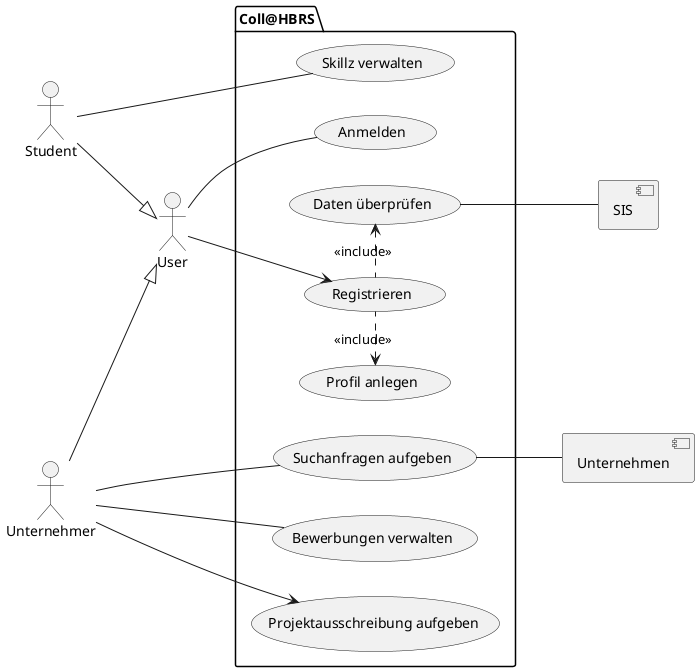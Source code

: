 @startuml

left to right direction

:Student: as stud
:Unternehmer: as ceo
:User: as user

stud --|> user
ceo  --|> user

package "Coll@HBRS" {
  (Registrieren) as reg
  (Profil anlegen) as profil
  (Daten überprüfen) as proof
  (Anmelden) as login
  
  (Skillz verwalten) as skillz

  (Projektausschreibung aufgeben) as proj
  (Suchanfragen aufgeben) as search
  (Bewerbungen verwalten) as appl
}

user --  login
user --> reg
stud --  skillz
ceo  --> proj
ceo  --  search
ceo  --  appl

profil <. reg : <<include>>
proof  <. reg : <<include>>

[SIS] as sis

proof -- sis

[Unternehmen] as comp

search -- comp

@enduml
